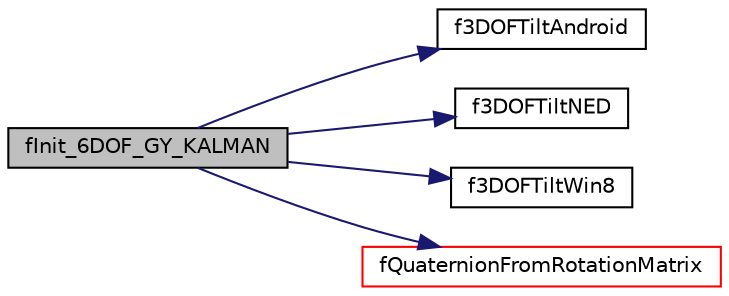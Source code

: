 digraph "fInit_6DOF_GY_KALMAN"
{
  edge [fontname="Helvetica",fontsize="10",labelfontname="Helvetica",labelfontsize="10"];
  node [fontname="Helvetica",fontsize="10",shape=record];
  rankdir="LR";
  Node111 [label="fInit_6DOF_GY_KALMAN",height=0.2,width=0.4,color="black", fillcolor="grey75", style="filled", fontcolor="black"];
  Node111 -> Node112 [color="midnightblue",fontsize="10",style="solid",fontname="Helvetica"];
  Node112 [label="f3DOFTiltAndroid",height=0.2,width=0.4,color="black", fillcolor="white", style="filled",URL="$orientation_8h.html#a480280c72c7243e5c192cab628e0a38d",tooltip="Android accelerometer 3DOF tilt function computing, rotation matrix fR. "];
  Node111 -> Node113 [color="midnightblue",fontsize="10",style="solid",fontname="Helvetica"];
  Node113 [label="f3DOFTiltNED",height=0.2,width=0.4,color="black", fillcolor="white", style="filled",URL="$orientation_8h.html#addec350696b9ab89918808b56292bd9a",tooltip="Aerospace NED accelerometer 3DOF tilt function, computing rotation matrix fR. "];
  Node111 -> Node114 [color="midnightblue",fontsize="10",style="solid",fontname="Helvetica"];
  Node114 [label="f3DOFTiltWin8",height=0.2,width=0.4,color="black", fillcolor="white", style="filled",URL="$orientation_8h.html#a292e27a8f966749f38e5e7936b05e29b",tooltip="Windows 8 accelerometer 3DOF tilt function computing, rotation matrix fR. "];
  Node111 -> Node115 [color="midnightblue",fontsize="10",style="solid",fontname="Helvetica"];
  Node115 [label="fQuaternionFromRotationMatrix",height=0.2,width=0.4,color="red", fillcolor="white", style="filled",URL="$orientation_8c.html#a04da5468213c1687c5b3485f15af288e",tooltip="compute the orientation quaternion from a 3x3 rotation matrix "];
}
